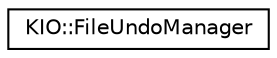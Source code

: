 digraph "Graphical Class Hierarchy"
{
  edge [fontname="Helvetica",fontsize="10",labelfontname="Helvetica",labelfontsize="10"];
  node [fontname="Helvetica",fontsize="10",shape=record];
  rankdir="LR";
  Node0 [label="KIO::FileUndoManager",height=0.2,width=0.4,color="black", fillcolor="white", style="filled",URL="$classKIO_1_1FileUndoManager.html",tooltip="FileUndoManager: makes it possible to undo kio jobs. "];
}
